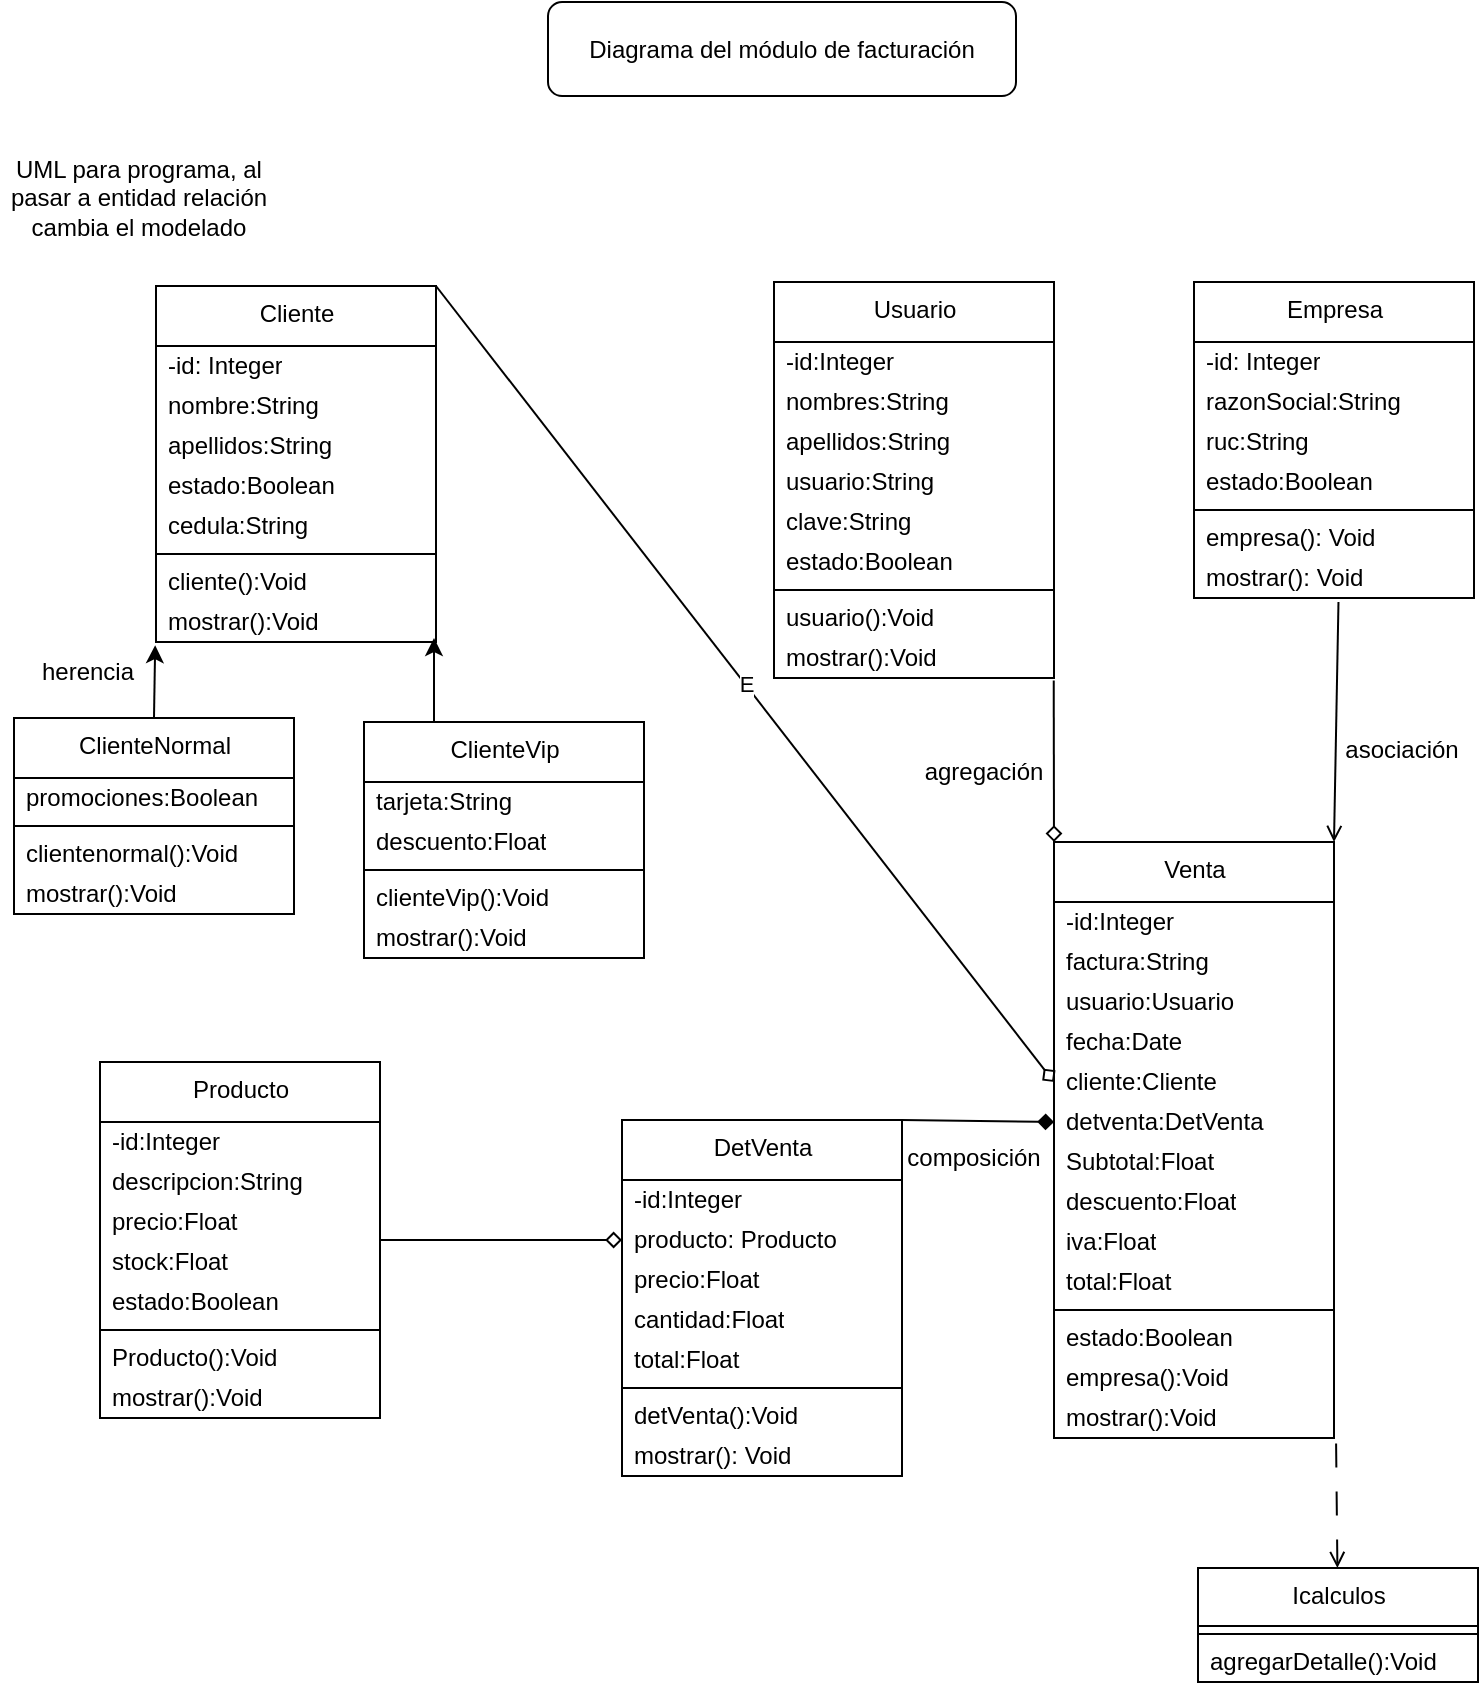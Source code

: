 <mxfile>
    <diagram id="Hct3bDYm4r5ShBfah34t" name="Página-1">
        <mxGraphModel dx="1092" dy="633" grid="0" gridSize="10" guides="0" tooltips="1" connect="1" arrows="1" fold="1" page="1" pageScale="1" pageWidth="827" pageHeight="1169" math="0" shadow="0">
            <root>
                <mxCell id="0"/>
                <mxCell id="1" parent="0"/>
                <mxCell id="16" value="Empresa" style="swimlane;fontStyle=0;align=center;verticalAlign=top;childLayout=stackLayout;horizontal=1;startSize=30;horizontalStack=0;resizeParent=1;resizeParentMax=0;resizeLast=0;collapsible=0;marginBottom=0;html=1;" parent="1" vertex="1">
                    <mxGeometry x="607" y="157" width="140" height="158" as="geometry"/>
                </mxCell>
                <mxCell id="18" value="-id: Integer" style="text;html=1;strokeColor=none;fillColor=none;align=left;verticalAlign=middle;spacingLeft=4;spacingRight=4;overflow=hidden;rotatable=0;points=[[0,0.5],[1,0.5]];portConstraint=eastwest;" parent="16" vertex="1">
                    <mxGeometry y="30" width="140" height="20" as="geometry"/>
                </mxCell>
                <mxCell id="25" value="razonSocial:String" style="text;html=1;strokeColor=none;fillColor=none;align=left;verticalAlign=middle;spacingLeft=4;spacingRight=4;overflow=hidden;rotatable=0;points=[[0,0.5],[1,0.5]];portConstraint=eastwest;" parent="16" vertex="1">
                    <mxGeometry y="50" width="140" height="20" as="geometry"/>
                </mxCell>
                <mxCell id="26" value="ruc:String" style="text;html=1;strokeColor=none;fillColor=none;align=left;verticalAlign=middle;spacingLeft=4;spacingRight=4;overflow=hidden;rotatable=0;points=[[0,0.5],[1,0.5]];portConstraint=eastwest;" parent="16" vertex="1">
                    <mxGeometry y="70" width="140" height="20" as="geometry"/>
                </mxCell>
                <mxCell id="74" value="estado:Boolean" style="text;html=1;strokeColor=none;fillColor=none;align=left;verticalAlign=middle;spacingLeft=4;spacingRight=4;overflow=hidden;rotatable=0;points=[[0,0.5],[1,0.5]];portConstraint=eastwest;" parent="16" vertex="1">
                    <mxGeometry y="90" width="140" height="20" as="geometry"/>
                </mxCell>
                <mxCell id="21" value="" style="line;strokeWidth=1;fillColor=none;align=left;verticalAlign=middle;spacingTop=-1;spacingLeft=3;spacingRight=3;rotatable=0;labelPosition=right;points=[];portConstraint=eastwest;" parent="16" vertex="1">
                    <mxGeometry y="110" width="140" height="8" as="geometry"/>
                </mxCell>
                <mxCell id="23" value="empresa(): Void" style="text;html=1;strokeColor=none;fillColor=none;align=left;verticalAlign=middle;spacingLeft=4;spacingRight=4;overflow=hidden;rotatable=0;points=[[0,0.5],[1,0.5]];portConstraint=eastwest;" parent="16" vertex="1">
                    <mxGeometry y="118" width="140" height="20" as="geometry"/>
                </mxCell>
                <mxCell id="24" value="mostrar(): Void" style="text;html=1;strokeColor=none;fillColor=none;align=left;verticalAlign=middle;spacingLeft=4;spacingRight=4;overflow=hidden;rotatable=0;points=[[0,0.5],[1,0.5]];portConstraint=eastwest;" parent="16" vertex="1">
                    <mxGeometry y="138" width="140" height="20" as="geometry"/>
                </mxCell>
                <mxCell id="124" value="E" style="edgeStyle=none;html=1;entryX=0;entryY=0.5;entryDx=0;entryDy=0;strokeWidth=1;endArrow=diamond;endFill=0;exitX=1;exitY=0;exitDx=0;exitDy=0;" parent="1" source="27" target="41" edge="1">
                    <mxGeometry relative="1" as="geometry"/>
                </mxCell>
                <mxCell id="27" value="Cliente" style="swimlane;fontStyle=0;align=center;verticalAlign=top;childLayout=stackLayout;horizontal=1;startSize=30;horizontalStack=0;resizeParent=1;resizeParentMax=0;resizeLast=0;collapsible=0;marginBottom=0;html=1;" parent="1" vertex="1">
                    <mxGeometry x="88" y="159" width="140" height="178" as="geometry"/>
                </mxCell>
                <mxCell id="28" value="-id: Integer" style="text;html=1;strokeColor=none;fillColor=none;align=left;verticalAlign=middle;spacingLeft=4;spacingRight=4;overflow=hidden;rotatable=0;points=[[0,0.5],[1,0.5]];portConstraint=eastwest;" parent="27" vertex="1">
                    <mxGeometry y="30" width="140" height="20" as="geometry"/>
                </mxCell>
                <mxCell id="29" value="nombre:String" style="text;html=1;strokeColor=none;fillColor=none;align=left;verticalAlign=middle;spacingLeft=4;spacingRight=4;overflow=hidden;rotatable=0;points=[[0,0.5],[1,0.5]];portConstraint=eastwest;" parent="27" vertex="1">
                    <mxGeometry y="50" width="140" height="20" as="geometry"/>
                </mxCell>
                <mxCell id="103" value="apellidos:String" style="text;html=1;strokeColor=none;fillColor=none;align=left;verticalAlign=middle;spacingLeft=4;spacingRight=4;overflow=hidden;rotatable=0;points=[[0,0.5],[1,0.5]];portConstraint=eastwest;" parent="27" vertex="1">
                    <mxGeometry y="70" width="140" height="20" as="geometry"/>
                </mxCell>
                <mxCell id="73" value="estado:Boolean" style="text;html=1;strokeColor=none;fillColor=none;align=left;verticalAlign=middle;spacingLeft=4;spacingRight=4;overflow=hidden;rotatable=0;points=[[0,0.5],[1,0.5]];portConstraint=eastwest;" parent="27" vertex="1">
                    <mxGeometry y="90" width="140" height="20" as="geometry"/>
                </mxCell>
                <mxCell id="30" value="cedula:String" style="text;html=1;strokeColor=none;fillColor=none;align=left;verticalAlign=middle;spacingLeft=4;spacingRight=4;overflow=hidden;rotatable=0;points=[[0,0.5],[1,0.5]];portConstraint=eastwest;" parent="27" vertex="1">
                    <mxGeometry y="110" width="140" height="20" as="geometry"/>
                </mxCell>
                <mxCell id="31" value="" style="line;strokeWidth=1;fillColor=none;align=left;verticalAlign=middle;spacingTop=-1;spacingLeft=3;spacingRight=3;rotatable=0;labelPosition=right;points=[];portConstraint=eastwest;" parent="27" vertex="1">
                    <mxGeometry y="130" width="140" height="8" as="geometry"/>
                </mxCell>
                <mxCell id="32" value="cliente():Void" style="text;html=1;strokeColor=none;fillColor=none;align=left;verticalAlign=middle;spacingLeft=4;spacingRight=4;overflow=hidden;rotatable=0;points=[[0,0.5],[1,0.5]];portConstraint=eastwest;" parent="27" vertex="1">
                    <mxGeometry y="138" width="140" height="20" as="geometry"/>
                </mxCell>
                <mxCell id="33" value="mostrar():Void" style="text;html=1;strokeColor=none;fillColor=none;align=left;verticalAlign=middle;spacingLeft=4;spacingRight=4;overflow=hidden;rotatable=0;points=[[0,0.5],[1,0.5]];portConstraint=eastwest;" parent="27" vertex="1">
                    <mxGeometry y="158" width="140" height="20" as="geometry"/>
                </mxCell>
                <mxCell id="34" value="Venta" style="swimlane;fontStyle=0;align=center;verticalAlign=top;childLayout=stackLayout;horizontal=1;startSize=30;horizontalStack=0;resizeParent=1;resizeParentMax=0;resizeLast=0;collapsible=0;marginBottom=0;html=1;" parent="1" vertex="1">
                    <mxGeometry x="537" y="437" width="140" height="298" as="geometry"/>
                </mxCell>
                <mxCell id="35" value="-id:Integer" style="text;html=1;strokeColor=none;fillColor=none;align=left;verticalAlign=middle;spacingLeft=4;spacingRight=4;overflow=hidden;rotatable=0;points=[[0,0.5],[1,0.5]];portConstraint=eastwest;" parent="34" vertex="1">
                    <mxGeometry y="30" width="140" height="20" as="geometry"/>
                </mxCell>
                <mxCell id="36" value="factura:String" style="text;html=1;strokeColor=none;fillColor=none;align=left;verticalAlign=middle;spacingLeft=4;spacingRight=4;overflow=hidden;rotatable=0;points=[[0,0.5],[1,0.5]];portConstraint=eastwest;" parent="34" vertex="1">
                    <mxGeometry y="50" width="140" height="20" as="geometry"/>
                </mxCell>
                <mxCell id="112" value="usuario:Usuario" style="text;html=1;strokeColor=none;fillColor=none;align=left;verticalAlign=middle;spacingLeft=4;spacingRight=4;overflow=hidden;rotatable=0;points=[[0,0.5],[1,0.5]];portConstraint=eastwest;" parent="34" vertex="1">
                    <mxGeometry y="70" width="140" height="20" as="geometry"/>
                </mxCell>
                <mxCell id="37" value="fecha:Date" style="text;html=1;strokeColor=none;fillColor=none;align=left;verticalAlign=middle;spacingLeft=4;spacingRight=4;overflow=hidden;rotatable=0;points=[[0,0.5],[1,0.5]];portConstraint=eastwest;" parent="34" vertex="1">
                    <mxGeometry y="90" width="140" height="20" as="geometry"/>
                </mxCell>
                <mxCell id="41" value="cliente:Cliente" style="text;html=1;strokeColor=none;fillColor=none;align=left;verticalAlign=middle;spacingLeft=4;spacingRight=4;overflow=hidden;rotatable=0;points=[[0,0.5],[1,0.5]];portConstraint=eastwest;" parent="34" vertex="1">
                    <mxGeometry y="110" width="140" height="20" as="geometry"/>
                </mxCell>
                <mxCell id="120" value="detventa:DetVenta" style="text;html=1;strokeColor=none;fillColor=none;align=left;verticalAlign=middle;spacingLeft=4;spacingRight=4;overflow=hidden;rotatable=0;points=[[0,0.5],[1,0.5]];portConstraint=eastwest;" parent="34" vertex="1">
                    <mxGeometry y="130" width="140" height="20" as="geometry"/>
                </mxCell>
                <mxCell id="42" value="Subtotal:Float" style="text;html=1;strokeColor=none;fillColor=none;align=left;verticalAlign=middle;spacingLeft=4;spacingRight=4;overflow=hidden;rotatable=0;points=[[0,0.5],[1,0.5]];portConstraint=eastwest;" parent="34" vertex="1">
                    <mxGeometry y="150" width="140" height="20" as="geometry"/>
                </mxCell>
                <mxCell id="45" value="descuento:Float" style="text;html=1;strokeColor=none;fillColor=none;align=left;verticalAlign=middle;spacingLeft=4;spacingRight=4;overflow=hidden;rotatable=0;points=[[0,0.5],[1,0.5]];portConstraint=eastwest;" parent="34" vertex="1">
                    <mxGeometry y="170" width="140" height="20" as="geometry"/>
                </mxCell>
                <mxCell id="46" value="iva:Float" style="text;html=1;strokeColor=none;fillColor=none;align=left;verticalAlign=middle;spacingLeft=4;spacingRight=4;overflow=hidden;rotatable=0;points=[[0,0.5],[1,0.5]];portConstraint=eastwest;" parent="34" vertex="1">
                    <mxGeometry y="190" width="140" height="20" as="geometry"/>
                </mxCell>
                <mxCell id="47" value="total:Float" style="text;html=1;strokeColor=none;fillColor=none;align=left;verticalAlign=middle;spacingLeft=4;spacingRight=4;overflow=hidden;rotatable=0;points=[[0,0.5],[1,0.5]];portConstraint=eastwest;" parent="34" vertex="1">
                    <mxGeometry y="210" width="140" height="20" as="geometry"/>
                </mxCell>
                <mxCell id="38" value="" style="line;strokeWidth=1;fillColor=none;align=left;verticalAlign=middle;spacingTop=-1;spacingLeft=3;spacingRight=3;rotatable=0;labelPosition=right;points=[];portConstraint=eastwest;" parent="34" vertex="1">
                    <mxGeometry y="230" width="140" height="8" as="geometry"/>
                </mxCell>
                <mxCell id="75" value="estado:Boolean" style="text;html=1;strokeColor=none;fillColor=none;align=left;verticalAlign=middle;spacingLeft=4;spacingRight=4;overflow=hidden;rotatable=0;points=[[0,0.5],[1,0.5]];portConstraint=eastwest;" parent="34" vertex="1">
                    <mxGeometry y="238" width="140" height="20" as="geometry"/>
                </mxCell>
                <mxCell id="39" value="empresa():Void" style="text;html=1;strokeColor=none;fillColor=none;align=left;verticalAlign=middle;spacingLeft=4;spacingRight=4;overflow=hidden;rotatable=0;points=[[0,0.5],[1,0.5]];portConstraint=eastwest;" parent="34" vertex="1">
                    <mxGeometry y="258" width="140" height="20" as="geometry"/>
                </mxCell>
                <mxCell id="40" value="mostrar():Void" style="text;html=1;strokeColor=none;fillColor=none;align=left;verticalAlign=middle;spacingLeft=4;spacingRight=4;overflow=hidden;rotatable=0;points=[[0,0.5],[1,0.5]];portConstraint=eastwest;" parent="34" vertex="1">
                    <mxGeometry y="278" width="140" height="20" as="geometry"/>
                </mxCell>
                <mxCell id="121" style="edgeStyle=none;html=1;exitX=1;exitY=0;exitDx=0;exitDy=0;entryX=0;entryY=0.5;entryDx=0;entryDy=0;strokeWidth=1;endArrow=diamond;endFill=1;" parent="1" source="48" target="120" edge="1">
                    <mxGeometry relative="1" as="geometry"/>
                </mxCell>
                <mxCell id="48" value="DetVenta" style="swimlane;fontStyle=0;align=center;verticalAlign=top;childLayout=stackLayout;horizontal=1;startSize=30;horizontalStack=0;resizeParent=1;resizeParentMax=0;resizeLast=0;collapsible=0;marginBottom=0;html=1;" parent="1" vertex="1">
                    <mxGeometry x="321" y="576" width="140" height="178" as="geometry"/>
                </mxCell>
                <mxCell id="49" value="-id:Integer" style="text;html=1;strokeColor=none;fillColor=none;align=left;verticalAlign=middle;spacingLeft=4;spacingRight=4;overflow=hidden;rotatable=0;points=[[0,0.5],[1,0.5]];portConstraint=eastwest;" parent="48" vertex="1">
                    <mxGeometry y="30" width="140" height="20" as="geometry"/>
                </mxCell>
                <mxCell id="51" value="producto: Producto" style="text;html=1;strokeColor=none;fillColor=none;align=left;verticalAlign=middle;spacingLeft=4;spacingRight=4;overflow=hidden;rotatable=0;points=[[0,0.5],[1,0.5]];portConstraint=eastwest;" parent="48" vertex="1">
                    <mxGeometry y="50" width="140" height="20" as="geometry"/>
                </mxCell>
                <mxCell id="60" value="precio:Float" style="text;html=1;strokeColor=none;fillColor=none;align=left;verticalAlign=middle;spacingLeft=4;spacingRight=4;overflow=hidden;rotatable=0;points=[[0,0.5],[1,0.5]];portConstraint=eastwest;" parent="48" vertex="1">
                    <mxGeometry y="70" width="140" height="20" as="geometry"/>
                </mxCell>
                <mxCell id="52" value="cantidad:Float" style="text;html=1;strokeColor=none;fillColor=none;align=left;verticalAlign=middle;spacingLeft=4;spacingRight=4;overflow=hidden;rotatable=0;points=[[0,0.5],[1,0.5]];portConstraint=eastwest;" parent="48" vertex="1">
                    <mxGeometry y="90" width="140" height="20" as="geometry"/>
                </mxCell>
                <mxCell id="56" value="total:Float" style="text;html=1;strokeColor=none;fillColor=none;align=left;verticalAlign=middle;spacingLeft=4;spacingRight=4;overflow=hidden;rotatable=0;points=[[0,0.5],[1,0.5]];portConstraint=eastwest;" parent="48" vertex="1">
                    <mxGeometry y="110" width="140" height="20" as="geometry"/>
                </mxCell>
                <mxCell id="57" value="" style="line;strokeWidth=1;fillColor=none;align=left;verticalAlign=middle;spacingTop=-1;spacingLeft=3;spacingRight=3;rotatable=0;labelPosition=right;points=[];portConstraint=eastwest;" parent="48" vertex="1">
                    <mxGeometry y="130" width="140" height="8" as="geometry"/>
                </mxCell>
                <mxCell id="58" value="detVenta():Void" style="text;html=1;strokeColor=none;fillColor=none;align=left;verticalAlign=middle;spacingLeft=4;spacingRight=4;overflow=hidden;rotatable=0;points=[[0,0.5],[1,0.5]];portConstraint=eastwest;" parent="48" vertex="1">
                    <mxGeometry y="138" width="140" height="20" as="geometry"/>
                </mxCell>
                <mxCell id="59" value="mostrar(): Void" style="text;html=1;strokeColor=none;fillColor=none;align=left;verticalAlign=middle;spacingLeft=4;spacingRight=4;overflow=hidden;rotatable=0;points=[[0,0.5],[1,0.5]];portConstraint=eastwest;" parent="48" vertex="1">
                    <mxGeometry y="158" width="140" height="20" as="geometry"/>
                </mxCell>
                <mxCell id="123" style="edgeStyle=none;html=1;entryX=0;entryY=0.5;entryDx=0;entryDy=0;strokeWidth=1;endArrow=diamond;endFill=0;" parent="1" source="61" target="51" edge="1">
                    <mxGeometry relative="1" as="geometry"/>
                </mxCell>
                <mxCell id="61" value="Producto" style="swimlane;fontStyle=0;align=center;verticalAlign=top;childLayout=stackLayout;horizontal=1;startSize=30;horizontalStack=0;resizeParent=1;resizeParentMax=0;resizeLast=0;collapsible=0;marginBottom=0;html=1;" parent="1" vertex="1">
                    <mxGeometry x="60" y="547" width="140" height="178" as="geometry"/>
                </mxCell>
                <mxCell id="62" value="-id:Integer" style="text;html=1;strokeColor=none;fillColor=none;align=left;verticalAlign=middle;spacingLeft=4;spacingRight=4;overflow=hidden;rotatable=0;points=[[0,0.5],[1,0.5]];portConstraint=eastwest;" parent="61" vertex="1">
                    <mxGeometry y="30" width="140" height="20" as="geometry"/>
                </mxCell>
                <mxCell id="63" value="descripcion:String" style="text;html=1;strokeColor=none;fillColor=none;align=left;verticalAlign=middle;spacingLeft=4;spacingRight=4;overflow=hidden;rotatable=0;points=[[0,0.5],[1,0.5]];portConstraint=eastwest;" parent="61" vertex="1">
                    <mxGeometry y="50" width="140" height="20" as="geometry"/>
                </mxCell>
                <mxCell id="65" value="precio:Float" style="text;html=1;strokeColor=none;fillColor=none;align=left;verticalAlign=middle;spacingLeft=4;spacingRight=4;overflow=hidden;rotatable=0;points=[[0,0.5],[1,0.5]];portConstraint=eastwest;" parent="61" vertex="1">
                    <mxGeometry y="70" width="140" height="20" as="geometry"/>
                </mxCell>
                <mxCell id="72" value="stock:Float" style="text;html=1;strokeColor=none;fillColor=none;align=left;verticalAlign=middle;spacingLeft=4;spacingRight=4;overflow=hidden;rotatable=0;points=[[0,0.5],[1,0.5]];portConstraint=eastwest;" parent="61" vertex="1">
                    <mxGeometry y="90" width="140" height="20" as="geometry"/>
                </mxCell>
                <mxCell id="67" value="estado:Boolean" style="text;html=1;strokeColor=none;fillColor=none;align=left;verticalAlign=middle;spacingLeft=4;spacingRight=4;overflow=hidden;rotatable=0;points=[[0,0.5],[1,0.5]];portConstraint=eastwest;" parent="61" vertex="1">
                    <mxGeometry y="110" width="140" height="20" as="geometry"/>
                </mxCell>
                <mxCell id="68" value="" style="line;strokeWidth=1;fillColor=none;align=left;verticalAlign=middle;spacingTop=-1;spacingLeft=3;spacingRight=3;rotatable=0;labelPosition=right;points=[];portConstraint=eastwest;" parent="61" vertex="1">
                    <mxGeometry y="130" width="140" height="8" as="geometry"/>
                </mxCell>
                <mxCell id="69" value="Producto():Void" style="text;html=1;strokeColor=none;fillColor=none;align=left;verticalAlign=middle;spacingLeft=4;spacingRight=4;overflow=hidden;rotatable=0;points=[[0,0.5],[1,0.5]];portConstraint=eastwest;" parent="61" vertex="1">
                    <mxGeometry y="138" width="140" height="20" as="geometry"/>
                </mxCell>
                <mxCell id="70" value="mostrar():Void" style="text;html=1;strokeColor=none;fillColor=none;align=left;verticalAlign=middle;spacingLeft=4;spacingRight=4;overflow=hidden;rotatable=0;points=[[0,0.5],[1,0.5]];portConstraint=eastwest;" parent="61" vertex="1">
                    <mxGeometry y="158" width="140" height="20" as="geometry"/>
                </mxCell>
                <mxCell id="111" style="edgeStyle=none;html=1;exitX=0.25;exitY=0;exitDx=0;exitDy=0;endArrow=classic;endFill=1;" parent="1" source="77" edge="1">
                    <mxGeometry relative="1" as="geometry">
                        <mxPoint x="227" y="335" as="targetPoint"/>
                    </mxGeometry>
                </mxCell>
                <mxCell id="77" value="ClienteVip" style="swimlane;fontStyle=0;align=center;verticalAlign=top;childLayout=stackLayout;horizontal=1;startSize=30;horizontalStack=0;resizeParent=1;resizeParentMax=0;resizeLast=0;collapsible=0;marginBottom=0;html=1;" parent="1" vertex="1">
                    <mxGeometry x="192" y="377" width="140" height="118" as="geometry"/>
                </mxCell>
                <mxCell id="80" value="tarjeta:String" style="text;html=1;strokeColor=none;fillColor=none;align=left;verticalAlign=middle;spacingLeft=4;spacingRight=4;overflow=hidden;rotatable=0;points=[[0,0.5],[1,0.5]];portConstraint=eastwest;" parent="77" vertex="1">
                    <mxGeometry y="30" width="140" height="20" as="geometry"/>
                </mxCell>
                <mxCell id="81" value="descuento:Float" style="text;html=1;strokeColor=none;fillColor=none;align=left;verticalAlign=middle;spacingLeft=4;spacingRight=4;overflow=hidden;rotatable=0;points=[[0,0.5],[1,0.5]];portConstraint=eastwest;" parent="77" vertex="1">
                    <mxGeometry y="50" width="140" height="20" as="geometry"/>
                </mxCell>
                <mxCell id="82" value="" style="line;strokeWidth=1;fillColor=none;align=left;verticalAlign=middle;spacingTop=-1;spacingLeft=3;spacingRight=3;rotatable=0;labelPosition=right;points=[];portConstraint=eastwest;" parent="77" vertex="1">
                    <mxGeometry y="70" width="140" height="8" as="geometry"/>
                </mxCell>
                <mxCell id="83" value="clienteVip():Void" style="text;html=1;strokeColor=none;fillColor=none;align=left;verticalAlign=middle;spacingLeft=4;spacingRight=4;overflow=hidden;rotatable=0;points=[[0,0.5],[1,0.5]];portConstraint=eastwest;" parent="77" vertex="1">
                    <mxGeometry y="78" width="140" height="20" as="geometry"/>
                </mxCell>
                <mxCell id="84" value="mostrar():Void" style="text;html=1;strokeColor=none;fillColor=none;align=left;verticalAlign=middle;spacingLeft=4;spacingRight=4;overflow=hidden;rotatable=0;points=[[0,0.5],[1,0.5]];portConstraint=eastwest;" parent="77" vertex="1">
                    <mxGeometry y="98" width="140" height="20" as="geometry"/>
                </mxCell>
                <mxCell id="110" style="edgeStyle=none;html=1;exitX=0.5;exitY=0;exitDx=0;exitDy=0;endArrow=classic;endFill=1;entryX=-0.003;entryY=1.08;entryDx=0;entryDy=0;entryPerimeter=0;" parent="1" source="86" target="33" edge="1">
                    <mxGeometry relative="1" as="geometry">
                        <mxPoint x="97" y="337" as="targetPoint"/>
                        <mxPoint x="88" y="377" as="sourcePoint"/>
                    </mxGeometry>
                </mxCell>
                <mxCell id="86" value="ClienteNormal" style="swimlane;fontStyle=0;align=center;verticalAlign=top;childLayout=stackLayout;horizontal=1;startSize=30;horizontalStack=0;resizeParent=1;resizeParentMax=0;resizeLast=0;collapsible=0;marginBottom=0;html=1;" parent="1" vertex="1">
                    <mxGeometry x="17" y="375" width="140" height="98" as="geometry"/>
                </mxCell>
                <mxCell id="87" value="promociones:Boolean" style="text;html=1;strokeColor=none;fillColor=none;align=left;verticalAlign=middle;spacingLeft=4;spacingRight=4;overflow=hidden;rotatable=0;points=[[0,0.5],[1,0.5]];portConstraint=eastwest;" parent="86" vertex="1">
                    <mxGeometry y="30" width="140" height="20" as="geometry"/>
                </mxCell>
                <mxCell id="91" value="" style="line;strokeWidth=1;fillColor=none;align=left;verticalAlign=middle;spacingTop=-1;spacingLeft=3;spacingRight=3;rotatable=0;labelPosition=right;points=[];portConstraint=eastwest;" parent="86" vertex="1">
                    <mxGeometry y="50" width="140" height="8" as="geometry"/>
                </mxCell>
                <mxCell id="92" value="clientenormal():Void" style="text;html=1;strokeColor=none;fillColor=none;align=left;verticalAlign=middle;spacingLeft=4;spacingRight=4;overflow=hidden;rotatable=0;points=[[0,0.5],[1,0.5]];portConstraint=eastwest;" parent="86" vertex="1">
                    <mxGeometry y="58" width="140" height="20" as="geometry"/>
                </mxCell>
                <mxCell id="93" value="mostrar():Void" style="text;html=1;strokeColor=none;fillColor=none;align=left;verticalAlign=middle;spacingLeft=4;spacingRight=4;overflow=hidden;rotatable=0;points=[[0,0.5],[1,0.5]];portConstraint=eastwest;" parent="86" vertex="1">
                    <mxGeometry y="78" width="140" height="20" as="geometry"/>
                </mxCell>
                <mxCell id="94" value="Usuario" style="swimlane;fontStyle=0;align=center;verticalAlign=top;childLayout=stackLayout;horizontal=1;startSize=30;horizontalStack=0;resizeParent=1;resizeParentMax=0;resizeLast=0;collapsible=0;marginBottom=0;html=1;" parent="1" vertex="1">
                    <mxGeometry x="397" y="157" width="140" height="198" as="geometry"/>
                </mxCell>
                <mxCell id="95" value="-id:Integer" style="text;html=1;strokeColor=none;fillColor=none;align=left;verticalAlign=middle;spacingLeft=4;spacingRight=4;overflow=hidden;rotatable=0;points=[[0,0.5],[1,0.5]];portConstraint=eastwest;" parent="94" vertex="1">
                    <mxGeometry y="30" width="140" height="20" as="geometry"/>
                </mxCell>
                <mxCell id="96" value="nombres:String" style="text;html=1;strokeColor=none;fillColor=none;align=left;verticalAlign=middle;spacingLeft=4;spacingRight=4;overflow=hidden;rotatable=0;points=[[0,0.5],[1,0.5]];portConstraint=eastwest;" parent="94" vertex="1">
                    <mxGeometry y="50" width="140" height="20" as="geometry"/>
                </mxCell>
                <mxCell id="97" value="apellidos:String" style="text;html=1;strokeColor=none;fillColor=none;align=left;verticalAlign=middle;spacingLeft=4;spacingRight=4;overflow=hidden;rotatable=0;points=[[0,0.5],[1,0.5]];portConstraint=eastwest;" parent="94" vertex="1">
                    <mxGeometry y="70" width="140" height="20" as="geometry"/>
                </mxCell>
                <mxCell id="98" value="usuario:String" style="text;html=1;strokeColor=none;fillColor=none;align=left;verticalAlign=middle;spacingLeft=4;spacingRight=4;overflow=hidden;rotatable=0;points=[[0,0.5],[1,0.5]];portConstraint=eastwest;" parent="94" vertex="1">
                    <mxGeometry y="90" width="140" height="20" as="geometry"/>
                </mxCell>
                <mxCell id="105" value="clave:String" style="text;html=1;strokeColor=none;fillColor=none;align=left;verticalAlign=middle;spacingLeft=4;spacingRight=4;overflow=hidden;rotatable=0;points=[[0,0.5],[1,0.5]];portConstraint=eastwest;" parent="94" vertex="1">
                    <mxGeometry y="110" width="140" height="20" as="geometry"/>
                </mxCell>
                <mxCell id="99" value="estado:Boolean" style="text;html=1;strokeColor=none;fillColor=none;align=left;verticalAlign=middle;spacingLeft=4;spacingRight=4;overflow=hidden;rotatable=0;points=[[0,0.5],[1,0.5]];portConstraint=eastwest;" parent="94" vertex="1">
                    <mxGeometry y="130" width="140" height="20" as="geometry"/>
                </mxCell>
                <mxCell id="100" value="" style="line;strokeWidth=1;fillColor=none;align=left;verticalAlign=middle;spacingTop=-1;spacingLeft=3;spacingRight=3;rotatable=0;labelPosition=right;points=[];portConstraint=eastwest;" parent="94" vertex="1">
                    <mxGeometry y="150" width="140" height="8" as="geometry"/>
                </mxCell>
                <mxCell id="101" value="usuario():Void" style="text;html=1;strokeColor=none;fillColor=none;align=left;verticalAlign=middle;spacingLeft=4;spacingRight=4;overflow=hidden;rotatable=0;points=[[0,0.5],[1,0.5]];portConstraint=eastwest;" parent="94" vertex="1">
                    <mxGeometry y="158" width="140" height="20" as="geometry"/>
                </mxCell>
                <mxCell id="102" value="mostrar():Void" style="text;html=1;strokeColor=none;fillColor=none;align=left;verticalAlign=middle;spacingLeft=4;spacingRight=4;overflow=hidden;rotatable=0;points=[[0,0.5],[1,0.5]];portConstraint=eastwest;" parent="94" vertex="1">
                    <mxGeometry y="178" width="140" height="20" as="geometry"/>
                </mxCell>
                <mxCell id="107" style="edgeStyle=none;html=1;exitX=0.516;exitY=1.101;exitDx=0;exitDy=0;entryX=1;entryY=0;entryDx=0;entryDy=0;endArrow=open;endFill=0;exitPerimeter=0;" parent="1" source="24" target="34" edge="1">
                    <mxGeometry relative="1" as="geometry"/>
                </mxCell>
                <mxCell id="113" style="edgeStyle=none;html=1;entryX=0;entryY=0;entryDx=0;entryDy=0;endArrow=diamond;endFill=0;startArrow=none;exitX=0.999;exitY=1.064;exitDx=0;exitDy=0;exitPerimeter=0;" parent="1" source="102" target="34" edge="1">
                    <mxGeometry relative="1" as="geometry">
                        <mxPoint x="507" y="357" as="sourcePoint"/>
                    </mxGeometry>
                </mxCell>
                <mxCell id="116" value="asociación" style="text;html=1;strokeColor=none;fillColor=none;align=center;verticalAlign=middle;whiteSpace=wrap;rounded=0;" parent="1" vertex="1">
                    <mxGeometry x="681" y="376" width="60" height="30" as="geometry"/>
                </mxCell>
                <mxCell id="117" value="herencia" style="text;html=1;strokeColor=none;fillColor=none;align=center;verticalAlign=middle;whiteSpace=wrap;rounded=0;" parent="1" vertex="1">
                    <mxGeometry x="24" y="337" width="60" height="30" as="geometry"/>
                </mxCell>
                <mxCell id="118" value="agregación" style="text;html=1;strokeColor=none;fillColor=none;align=center;verticalAlign=middle;whiteSpace=wrap;rounded=0;" parent="1" vertex="1">
                    <mxGeometry x="472" y="387" width="60" height="30" as="geometry"/>
                </mxCell>
                <mxCell id="122" value="composición" style="text;html=1;strokeColor=none;fillColor=none;align=center;verticalAlign=middle;whiteSpace=wrap;rounded=0;" parent="1" vertex="1">
                    <mxGeometry x="467" y="580" width="60" height="30" as="geometry"/>
                </mxCell>
                <mxCell id="127" value="UML para programa, al pasar a entidad relación cambia el modelado" style="text;html=1;strokeColor=none;fillColor=none;align=center;verticalAlign=middle;whiteSpace=wrap;rounded=0;" parent="1" vertex="1">
                    <mxGeometry x="10" y="109" width="139" height="11" as="geometry"/>
                </mxCell>
                <mxCell id="128" value="Diagrama del módulo de facturación" style="rounded=1;whiteSpace=wrap;html=1;" parent="1" vertex="1">
                    <mxGeometry x="284" y="17" width="234" height="47" as="geometry"/>
                </mxCell>
                <mxCell id="138" style="edgeStyle=none;html=1;strokeWidth=1;endArrow=none;endFill=0;dashed=1;startArrow=open;startFill=0;dashPattern=12 12;" parent="1" source="132" edge="1">
                    <mxGeometry relative="1" as="geometry">
                        <mxPoint x="678" y="733" as="targetPoint"/>
                    </mxGeometry>
                </mxCell>
                <mxCell id="132" value="Icalculos&lt;br&gt;" style="swimlane;fontStyle=0;align=center;verticalAlign=top;childLayout=stackLayout;horizontal=1;startSize=29;horizontalStack=0;resizeParent=1;resizeParentMax=0;resizeLast=0;collapsible=0;marginBottom=0;html=1;" parent="1" vertex="1">
                    <mxGeometry x="609" y="800" width="140" height="57" as="geometry"/>
                </mxCell>
                <mxCell id="134" value="" style="line;strokeWidth=1;fillColor=none;align=left;verticalAlign=middle;spacingTop=-1;spacingLeft=3;spacingRight=3;rotatable=0;labelPosition=right;points=[];portConstraint=eastwest;" parent="132" vertex="1">
                    <mxGeometry y="29" width="140" height="8" as="geometry"/>
                </mxCell>
                <mxCell id="135" value="agregarDetalle():Void" style="text;html=1;strokeColor=none;fillColor=none;align=left;verticalAlign=middle;spacingLeft=4;spacingRight=4;overflow=hidden;rotatable=0;points=[[0,0.5],[1,0.5]];portConstraint=eastwest;" parent="132" vertex="1">
                    <mxGeometry y="37" width="140" height="20" as="geometry"/>
                </mxCell>
            </root>
        </mxGraphModel>
    </diagram>
</mxfile>
